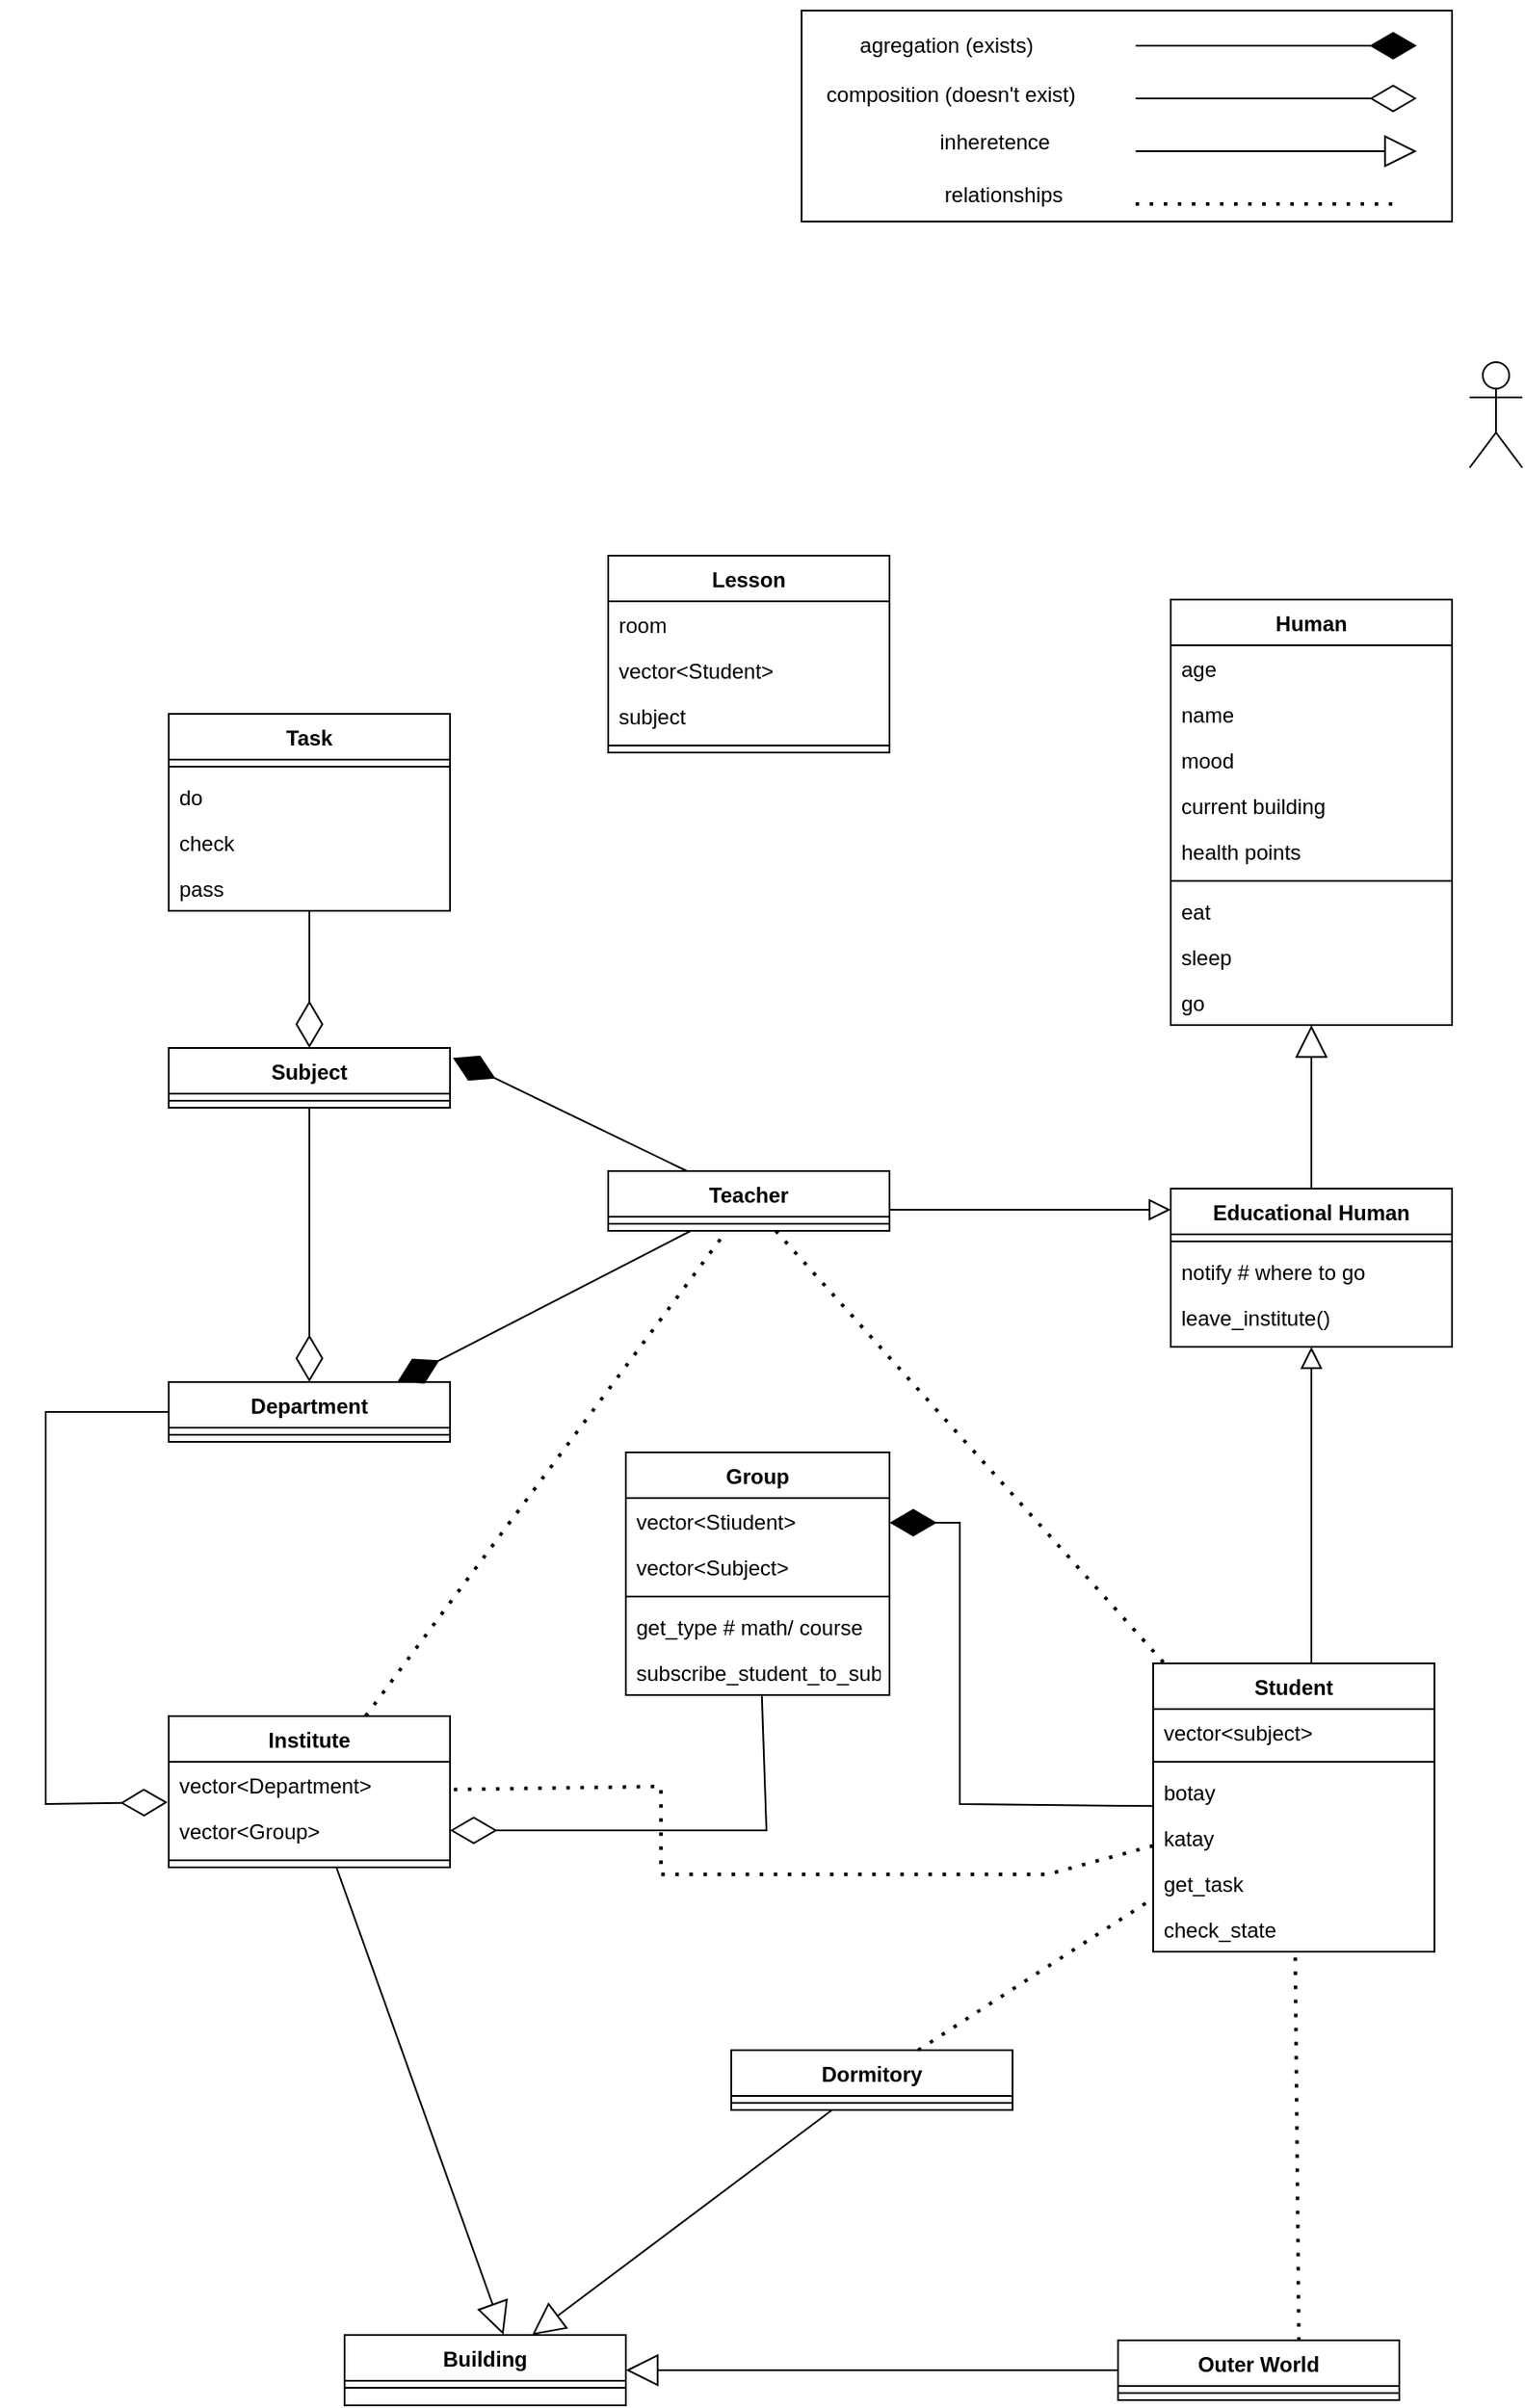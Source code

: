 <mxfile version="20.4.0" type="github">
  <diagram id="C5RBs43oDa-KdzZeNtuy" name="Page-1">
    <mxGraphModel dx="1038" dy="539" grid="1" gridSize="10" guides="1" tooltips="1" connect="1" arrows="1" fold="1" page="1" pageScale="1" pageWidth="827" pageHeight="1169" math="0" shadow="0">
      <root>
        <mxCell id="WIyWlLk6GJQsqaUBKTNV-0" />
        <mxCell id="WIyWlLk6GJQsqaUBKTNV-1" parent="WIyWlLk6GJQsqaUBKTNV-0" />
        <mxCell id="woFlV1oVEV1j4pW9QUOj-0" value="" style="rounded=0;whiteSpace=wrap;html=1;" parent="WIyWlLk6GJQsqaUBKTNV-1" vertex="1">
          <mxGeometry x="590" y="540" width="370" height="120" as="geometry" />
        </mxCell>
        <mxCell id="woFlV1oVEV1j4pW9QUOj-1" value="Educational Human&#xa;" style="swimlane;fontStyle=1;align=center;verticalAlign=top;childLayout=stackLayout;horizontal=1;startSize=26;horizontalStack=0;resizeParent=1;resizeLast=0;collapsible=1;marginBottom=0;rounded=0;shadow=0;strokeWidth=1;" parent="WIyWlLk6GJQsqaUBKTNV-1" vertex="1">
          <mxGeometry x="800" y="1210" width="160" height="90" as="geometry">
            <mxRectangle x="230" y="140" width="160" height="26" as="alternateBounds" />
          </mxGeometry>
        </mxCell>
        <mxCell id="woFlV1oVEV1j4pW9QUOj-2" value="" style="line;html=1;strokeWidth=1;align=left;verticalAlign=middle;spacingTop=-1;spacingLeft=3;spacingRight=3;rotatable=0;labelPosition=right;points=[];portConstraint=eastwest;" parent="woFlV1oVEV1j4pW9QUOj-1" vertex="1">
          <mxGeometry y="26" width="160" height="8" as="geometry" />
        </mxCell>
        <mxCell id="woFlV1oVEV1j4pW9QUOj-3" value="notify # where to go" style="text;align=left;verticalAlign=top;spacingLeft=4;spacingRight=4;overflow=hidden;rotatable=0;points=[[0,0.5],[1,0.5]];portConstraint=eastwest;" parent="woFlV1oVEV1j4pW9QUOj-1" vertex="1">
          <mxGeometry y="34" width="160" height="26" as="geometry" />
        </mxCell>
        <mxCell id="woFlV1oVEV1j4pW9QUOj-4" value="leave_institute()" style="text;strokeColor=none;fillColor=none;align=left;verticalAlign=top;spacingLeft=4;spacingRight=4;overflow=hidden;rotatable=0;points=[[0,0.5],[1,0.5]];portConstraint=eastwest;" parent="woFlV1oVEV1j4pW9QUOj-1" vertex="1">
          <mxGeometry y="60" width="160" height="26" as="geometry" />
        </mxCell>
        <mxCell id="woFlV1oVEV1j4pW9QUOj-5" value="Student" style="swimlane;fontStyle=1;align=center;verticalAlign=top;childLayout=stackLayout;horizontal=1;startSize=26;horizontalStack=0;resizeParent=1;resizeLast=0;collapsible=1;marginBottom=0;rounded=0;shadow=0;strokeWidth=1;" parent="WIyWlLk6GJQsqaUBKTNV-1" vertex="1">
          <mxGeometry x="790" y="1480" width="160" height="164" as="geometry">
            <mxRectangle x="130" y="380" width="160" height="26" as="alternateBounds" />
          </mxGeometry>
        </mxCell>
        <mxCell id="woFlV1oVEV1j4pW9QUOj-6" value="vector&lt;subject&gt;" style="text;align=left;verticalAlign=top;spacingLeft=4;spacingRight=4;overflow=hidden;rotatable=0;points=[[0,0.5],[1,0.5]];portConstraint=eastwest;" parent="woFlV1oVEV1j4pW9QUOj-5" vertex="1">
          <mxGeometry y="26" width="160" height="26" as="geometry" />
        </mxCell>
        <mxCell id="woFlV1oVEV1j4pW9QUOj-7" value="" style="line;html=1;strokeWidth=1;align=left;verticalAlign=middle;spacingTop=-1;spacingLeft=3;spacingRight=3;rotatable=0;labelPosition=right;points=[];portConstraint=eastwest;" parent="woFlV1oVEV1j4pW9QUOj-5" vertex="1">
          <mxGeometry y="52" width="160" height="8" as="geometry" />
        </mxCell>
        <mxCell id="woFlV1oVEV1j4pW9QUOj-8" value="botay" style="text;align=left;verticalAlign=top;spacingLeft=4;spacingRight=4;overflow=hidden;rotatable=0;points=[[0,0.5],[1,0.5]];portConstraint=eastwest;rounded=0;shadow=0;html=0;" parent="woFlV1oVEV1j4pW9QUOj-5" vertex="1">
          <mxGeometry y="60" width="160" height="26" as="geometry" />
        </mxCell>
        <mxCell id="woFlV1oVEV1j4pW9QUOj-9" value="katay" style="text;align=left;verticalAlign=top;spacingLeft=4;spacingRight=4;overflow=hidden;rotatable=0;points=[[0,0.5],[1,0.5]];portConstraint=eastwest;" parent="woFlV1oVEV1j4pW9QUOj-5" vertex="1">
          <mxGeometry y="86" width="160" height="26" as="geometry" />
        </mxCell>
        <mxCell id="woFlV1oVEV1j4pW9QUOj-10" value="get_task" style="text;strokeColor=none;fillColor=none;align=left;verticalAlign=top;spacingLeft=4;spacingRight=4;overflow=hidden;rotatable=0;points=[[0,0.5],[1,0.5]];portConstraint=eastwest;" parent="woFlV1oVEV1j4pW9QUOj-5" vertex="1">
          <mxGeometry y="112" width="160" height="26" as="geometry" />
        </mxCell>
        <mxCell id="woFlV1oVEV1j4pW9QUOj-11" value="check_state" style="text;strokeColor=none;fillColor=none;align=left;verticalAlign=top;spacingLeft=4;spacingRight=4;overflow=hidden;rotatable=0;points=[[0,0.5],[1,0.5]];portConstraint=eastwest;" parent="woFlV1oVEV1j4pW9QUOj-5" vertex="1">
          <mxGeometry y="138" width="160" height="26" as="geometry" />
        </mxCell>
        <mxCell id="woFlV1oVEV1j4pW9QUOj-12" value="" style="endArrow=block;endSize=10;endFill=0;shadow=0;strokeWidth=1;rounded=0;edgeStyle=elbowEdgeStyle;elbow=vertical;" parent="WIyWlLk6GJQsqaUBKTNV-1" source="woFlV1oVEV1j4pW9QUOj-5" target="woFlV1oVEV1j4pW9QUOj-1" edge="1">
          <mxGeometry width="160" relative="1" as="geometry">
            <mxPoint x="360" y="1363" as="sourcePoint" />
            <mxPoint x="360" y="1363" as="targetPoint" />
            <Array as="points">
              <mxPoint x="880" y="1420" />
            </Array>
          </mxGeometry>
        </mxCell>
        <mxCell id="woFlV1oVEV1j4pW9QUOj-13" value="Teacher" style="swimlane;fontStyle=1;align=center;verticalAlign=top;childLayout=stackLayout;horizontal=1;startSize=26;horizontalStack=0;resizeParent=1;resizeLast=0;collapsible=1;marginBottom=0;rounded=0;shadow=0;strokeWidth=1;" parent="WIyWlLk6GJQsqaUBKTNV-1" vertex="1">
          <mxGeometry x="480" y="1200" width="160" height="34" as="geometry">
            <mxRectangle x="340" y="380" width="170" height="26" as="alternateBounds" />
          </mxGeometry>
        </mxCell>
        <mxCell id="woFlV1oVEV1j4pW9QUOj-14" value="" style="line;html=1;strokeWidth=1;align=left;verticalAlign=middle;spacingTop=-1;spacingLeft=3;spacingRight=3;rotatable=0;labelPosition=right;points=[];portConstraint=eastwest;" parent="woFlV1oVEV1j4pW9QUOj-13" vertex="1">
          <mxGeometry y="26" width="160" height="8" as="geometry" />
        </mxCell>
        <mxCell id="woFlV1oVEV1j4pW9QUOj-15" value="" style="endArrow=block;endSize=10;endFill=0;shadow=0;strokeWidth=1;rounded=0;edgeStyle=elbowEdgeStyle;elbow=vertical;" parent="WIyWlLk6GJQsqaUBKTNV-1" source="woFlV1oVEV1j4pW9QUOj-13" target="woFlV1oVEV1j4pW9QUOj-1" edge="1">
          <mxGeometry width="160" relative="1" as="geometry">
            <mxPoint x="370" y="1533" as="sourcePoint" />
            <mxPoint x="470" y="1431" as="targetPoint" />
          </mxGeometry>
        </mxCell>
        <mxCell id="woFlV1oVEV1j4pW9QUOj-16" value="Institute" style="swimlane;fontStyle=1;align=center;verticalAlign=top;childLayout=stackLayout;horizontal=1;startSize=26;horizontalStack=0;resizeParent=1;resizeLast=0;collapsible=1;marginBottom=0;rounded=0;shadow=0;strokeWidth=1;" parent="WIyWlLk6GJQsqaUBKTNV-1" vertex="1">
          <mxGeometry x="230" y="1510" width="160" height="86" as="geometry">
            <mxRectangle x="550" y="140" width="160" height="26" as="alternateBounds" />
          </mxGeometry>
        </mxCell>
        <mxCell id="woFlV1oVEV1j4pW9QUOj-17" value="vector&lt;Department&gt;" style="text;align=left;verticalAlign=top;spacingLeft=4;spacingRight=4;overflow=hidden;rotatable=0;points=[[0,0.5],[1,0.5]];portConstraint=eastwest;rounded=0;shadow=0;html=0;" parent="woFlV1oVEV1j4pW9QUOj-16" vertex="1">
          <mxGeometry y="26" width="160" height="26" as="geometry" />
        </mxCell>
        <mxCell id="woFlV1oVEV1j4pW9QUOj-18" value="vector&lt;Group&gt;" style="text;align=left;verticalAlign=top;spacingLeft=4;spacingRight=4;overflow=hidden;rotatable=0;points=[[0,0.5],[1,0.5]];portConstraint=eastwest;" parent="woFlV1oVEV1j4pW9QUOj-16" vertex="1">
          <mxGeometry y="52" width="160" height="26" as="geometry" />
        </mxCell>
        <mxCell id="woFlV1oVEV1j4pW9QUOj-19" value="" style="line;html=1;strokeWidth=1;align=left;verticalAlign=middle;spacingTop=-1;spacingLeft=3;spacingRight=3;rotatable=0;labelPosition=right;points=[];portConstraint=eastwest;" parent="woFlV1oVEV1j4pW9QUOj-16" vertex="1">
          <mxGeometry y="78" width="160" height="8" as="geometry" />
        </mxCell>
        <mxCell id="woFlV1oVEV1j4pW9QUOj-20" value="Dormitory" style="swimlane;fontStyle=1;align=center;verticalAlign=top;childLayout=stackLayout;horizontal=1;startSize=26;horizontalStack=0;resizeParent=1;resizeParentMax=0;resizeLast=0;collapsible=1;marginBottom=0;" parent="WIyWlLk6GJQsqaUBKTNV-1" vertex="1">
          <mxGeometry x="550" y="1700" width="160" height="34" as="geometry" />
        </mxCell>
        <mxCell id="woFlV1oVEV1j4pW9QUOj-21" value="" style="line;strokeWidth=1;fillColor=none;align=left;verticalAlign=middle;spacingTop=-1;spacingLeft=3;spacingRight=3;rotatable=0;labelPosition=right;points=[];portConstraint=eastwest;strokeColor=inherit;" parent="woFlV1oVEV1j4pW9QUOj-20" vertex="1">
          <mxGeometry y="26" width="160" height="8" as="geometry" />
        </mxCell>
        <mxCell id="woFlV1oVEV1j4pW9QUOj-22" value="" style="endArrow=none;dashed=1;html=1;dashPattern=1 3;strokeWidth=2;rounded=0;startArrow=none;" parent="WIyWlLk6GJQsqaUBKTNV-1" source="woFlV1oVEV1j4pW9QUOj-5" target="woFlV1oVEV1j4pW9QUOj-16" edge="1">
          <mxGeometry width="50" height="50" relative="1" as="geometry">
            <mxPoint x="550" y="1730" as="sourcePoint" />
            <mxPoint x="600" y="1680" as="targetPoint" />
            <Array as="points">
              <mxPoint x="730" y="1600" />
              <mxPoint x="510" y="1600" />
              <mxPoint x="510" y="1550" />
            </Array>
          </mxGeometry>
        </mxCell>
        <mxCell id="woFlV1oVEV1j4pW9QUOj-23" value="" style="endArrow=none;dashed=1;html=1;dashPattern=1 3;strokeWidth=2;rounded=0;" parent="WIyWlLk6GJQsqaUBKTNV-1" source="woFlV1oVEV1j4pW9QUOj-16" target="woFlV1oVEV1j4pW9QUOj-13" edge="1">
          <mxGeometry width="50" height="50" relative="1" as="geometry">
            <mxPoint x="720" y="1700" as="sourcePoint" />
            <mxPoint x="770" y="1650" as="targetPoint" />
          </mxGeometry>
        </mxCell>
        <mxCell id="woFlV1oVEV1j4pW9QUOj-24" value="Outer World&#xa;" style="swimlane;fontStyle=1;align=center;verticalAlign=top;childLayout=stackLayout;horizontal=1;startSize=26;horizontalStack=0;resizeParent=1;resizeParentMax=0;resizeLast=0;collapsible=1;marginBottom=0;" parent="WIyWlLk6GJQsqaUBKTNV-1" vertex="1">
          <mxGeometry x="770" y="1865" width="160" height="34" as="geometry" />
        </mxCell>
        <mxCell id="woFlV1oVEV1j4pW9QUOj-25" value="" style="line;strokeWidth=1;fillColor=none;align=left;verticalAlign=middle;spacingTop=-1;spacingLeft=3;spacingRight=3;rotatable=0;labelPosition=right;points=[];portConstraint=eastwest;strokeColor=inherit;" parent="woFlV1oVEV1j4pW9QUOj-24" vertex="1">
          <mxGeometry y="26" width="160" height="8" as="geometry" />
        </mxCell>
        <mxCell id="woFlV1oVEV1j4pW9QUOj-26" value="" style="endArrow=none;dashed=1;html=1;dashPattern=1 3;strokeWidth=2;rounded=0;" parent="WIyWlLk6GJQsqaUBKTNV-1" source="woFlV1oVEV1j4pW9QUOj-20" target="woFlV1oVEV1j4pW9QUOj-5" edge="1">
          <mxGeometry width="50" height="50" relative="1" as="geometry">
            <mxPoint x="550" y="1800" as="sourcePoint" />
            <mxPoint x="600" y="1750" as="targetPoint" />
          </mxGeometry>
        </mxCell>
        <mxCell id="woFlV1oVEV1j4pW9QUOj-27" value="" style="endArrow=none;dashed=1;html=1;dashPattern=1 3;strokeWidth=2;rounded=0;exitX=0.643;exitY=0.007;exitDx=0;exitDy=0;exitPerimeter=0;" parent="WIyWlLk6GJQsqaUBKTNV-1" source="woFlV1oVEV1j4pW9QUOj-24" target="woFlV1oVEV1j4pW9QUOj-5" edge="1">
          <mxGeometry width="50" height="50" relative="1" as="geometry">
            <mxPoint x="550" y="1800" as="sourcePoint" />
            <mxPoint x="600" y="1750" as="targetPoint" />
          </mxGeometry>
        </mxCell>
        <mxCell id="woFlV1oVEV1j4pW9QUOj-28" value="Human" style="swimlane;fontStyle=1;align=center;verticalAlign=top;childLayout=stackLayout;horizontal=1;startSize=26;horizontalStack=0;resizeParent=1;resizeParentMax=0;resizeLast=0;collapsible=1;marginBottom=0;" parent="WIyWlLk6GJQsqaUBKTNV-1" vertex="1">
          <mxGeometry x="800" y="875" width="160" height="242" as="geometry" />
        </mxCell>
        <mxCell id="woFlV1oVEV1j4pW9QUOj-29" value="age" style="text;strokeColor=none;fillColor=none;align=left;verticalAlign=top;spacingLeft=4;spacingRight=4;overflow=hidden;rotatable=0;points=[[0,0.5],[1,0.5]];portConstraint=eastwest;" parent="woFlV1oVEV1j4pW9QUOj-28" vertex="1">
          <mxGeometry y="26" width="160" height="26" as="geometry" />
        </mxCell>
        <mxCell id="woFlV1oVEV1j4pW9QUOj-30" value="name" style="text;strokeColor=none;fillColor=none;align=left;verticalAlign=top;spacingLeft=4;spacingRight=4;overflow=hidden;rotatable=0;points=[[0,0.5],[1,0.5]];portConstraint=eastwest;" parent="woFlV1oVEV1j4pW9QUOj-28" vertex="1">
          <mxGeometry y="52" width="160" height="26" as="geometry" />
        </mxCell>
        <mxCell id="woFlV1oVEV1j4pW9QUOj-31" value="mood&#xa;" style="text;strokeColor=none;fillColor=none;align=left;verticalAlign=top;spacingLeft=4;spacingRight=4;overflow=hidden;rotatable=0;points=[[0,0.5],[1,0.5]];portConstraint=eastwest;" parent="woFlV1oVEV1j4pW9QUOj-28" vertex="1">
          <mxGeometry y="78" width="160" height="26" as="geometry" />
        </mxCell>
        <mxCell id="woFlV1oVEV1j4pW9QUOj-32" value="current building" style="text;strokeColor=none;fillColor=none;align=left;verticalAlign=top;spacingLeft=4;spacingRight=4;overflow=hidden;rotatable=0;points=[[0,0.5],[1,0.5]];portConstraint=eastwest;" parent="woFlV1oVEV1j4pW9QUOj-28" vertex="1">
          <mxGeometry y="104" width="160" height="26" as="geometry" />
        </mxCell>
        <mxCell id="woFlV1oVEV1j4pW9QUOj-33" value="health points" style="text;strokeColor=none;fillColor=none;align=left;verticalAlign=top;spacingLeft=4;spacingRight=4;overflow=hidden;rotatable=0;points=[[0,0.5],[1,0.5]];portConstraint=eastwest;" parent="woFlV1oVEV1j4pW9QUOj-28" vertex="1">
          <mxGeometry y="130" width="160" height="26" as="geometry" />
        </mxCell>
        <mxCell id="woFlV1oVEV1j4pW9QUOj-34" value="" style="line;strokeWidth=1;fillColor=none;align=left;verticalAlign=middle;spacingTop=-1;spacingLeft=3;spacingRight=3;rotatable=0;labelPosition=right;points=[];portConstraint=eastwest;strokeColor=inherit;" parent="woFlV1oVEV1j4pW9QUOj-28" vertex="1">
          <mxGeometry y="156" width="160" height="8" as="geometry" />
        </mxCell>
        <mxCell id="woFlV1oVEV1j4pW9QUOj-35" value="eat" style="text;strokeColor=none;fillColor=none;align=left;verticalAlign=top;spacingLeft=4;spacingRight=4;overflow=hidden;rotatable=0;points=[[0,0.5],[1,0.5]];portConstraint=eastwest;" parent="woFlV1oVEV1j4pW9QUOj-28" vertex="1">
          <mxGeometry y="164" width="160" height="26" as="geometry" />
        </mxCell>
        <mxCell id="woFlV1oVEV1j4pW9QUOj-36" value="sleep" style="text;strokeColor=none;fillColor=none;align=left;verticalAlign=top;spacingLeft=4;spacingRight=4;overflow=hidden;rotatable=0;points=[[0,0.5],[1,0.5]];portConstraint=eastwest;" parent="woFlV1oVEV1j4pW9QUOj-28" vertex="1">
          <mxGeometry y="190" width="160" height="26" as="geometry" />
        </mxCell>
        <mxCell id="woFlV1oVEV1j4pW9QUOj-37" value="go&#xa;" style="text;strokeColor=none;fillColor=none;align=left;verticalAlign=top;spacingLeft=4;spacingRight=4;overflow=hidden;rotatable=0;points=[[0,0.5],[1,0.5]];portConstraint=eastwest;" parent="woFlV1oVEV1j4pW9QUOj-28" vertex="1">
          <mxGeometry y="216" width="160" height="26" as="geometry" />
        </mxCell>
        <mxCell id="woFlV1oVEV1j4pW9QUOj-38" value="Building" style="swimlane;fontStyle=1;align=center;verticalAlign=top;childLayout=stackLayout;horizontal=1;startSize=26;horizontalStack=0;resizeParent=1;resizeLast=0;collapsible=1;marginBottom=0;rounded=0;shadow=0;strokeWidth=1;" parent="WIyWlLk6GJQsqaUBKTNV-1" vertex="1">
          <mxGeometry x="330" y="1862" width="160" height="40" as="geometry">
            <mxRectangle x="550" y="140" width="160" height="26" as="alternateBounds" />
          </mxGeometry>
        </mxCell>
        <mxCell id="woFlV1oVEV1j4pW9QUOj-39" value="" style="line;html=1;strokeWidth=1;align=left;verticalAlign=middle;spacingTop=-1;spacingLeft=3;spacingRight=3;rotatable=0;labelPosition=right;points=[];portConstraint=eastwest;" parent="woFlV1oVEV1j4pW9QUOj-38" vertex="1">
          <mxGeometry y="26" width="160" height="8" as="geometry" />
        </mxCell>
        <mxCell id="woFlV1oVEV1j4pW9QUOj-40" value="" style="endArrow=block;endSize=16;endFill=0;html=1;rounded=0;" parent="WIyWlLk6GJQsqaUBKTNV-1" source="woFlV1oVEV1j4pW9QUOj-24" target="woFlV1oVEV1j4pW9QUOj-38" edge="1">
          <mxGeometry width="160" relative="1" as="geometry">
            <mxPoint x="480" y="1910" as="sourcePoint" />
            <mxPoint x="640" y="1910" as="targetPoint" />
          </mxGeometry>
        </mxCell>
        <mxCell id="woFlV1oVEV1j4pW9QUOj-41" value="" style="endArrow=block;endSize=16;endFill=0;html=1;rounded=0;entryX=0.565;entryY=-0.005;entryDx=0;entryDy=0;entryPerimeter=0;" parent="WIyWlLk6GJQsqaUBKTNV-1" source="woFlV1oVEV1j4pW9QUOj-16" target="woFlV1oVEV1j4pW9QUOj-38" edge="1">
          <mxGeometry width="160" relative="1" as="geometry">
            <mxPoint x="479.736" y="1836" as="sourcePoint" />
            <mxPoint x="505.547" y="1950" as="targetPoint" />
          </mxGeometry>
        </mxCell>
        <mxCell id="woFlV1oVEV1j4pW9QUOj-42" value="" style="endArrow=block;endSize=16;endFill=0;html=1;rounded=0;" parent="WIyWlLk6GJQsqaUBKTNV-1" source="woFlV1oVEV1j4pW9QUOj-20" target="woFlV1oVEV1j4pW9QUOj-38" edge="1">
          <mxGeometry width="160" relative="1" as="geometry">
            <mxPoint x="489.736" y="1846" as="sourcePoint" />
            <mxPoint x="515.547" y="1960" as="targetPoint" />
          </mxGeometry>
        </mxCell>
        <mxCell id="woFlV1oVEV1j4pW9QUOj-43" value="" style="endArrow=block;endSize=16;endFill=0;html=1;rounded=0;" parent="WIyWlLk6GJQsqaUBKTNV-1" source="woFlV1oVEV1j4pW9QUOj-1" target="woFlV1oVEV1j4pW9QUOj-28" edge="1">
          <mxGeometry width="160" relative="1" as="geometry">
            <mxPoint x="639.996" y="1292" as="sourcePoint" />
            <mxPoint x="665.807" y="1406" as="targetPoint" />
          </mxGeometry>
        </mxCell>
        <mxCell id="woFlV1oVEV1j4pW9QUOj-44" value="" style="endArrow=none;dashed=1;html=1;dashPattern=1 3;strokeWidth=2;rounded=0;" parent="WIyWlLk6GJQsqaUBKTNV-1" source="woFlV1oVEV1j4pW9QUOj-13" target="woFlV1oVEV1j4pW9QUOj-5" edge="1">
          <mxGeometry width="50" height="50" relative="1" as="geometry">
            <mxPoint x="722.88" y="1810.602" as="sourcePoint" />
            <mxPoint x="707.255" y="1634" as="targetPoint" />
          </mxGeometry>
        </mxCell>
        <mxCell id="woFlV1oVEV1j4pW9QUOj-45" value="Group" style="swimlane;fontStyle=1;align=center;verticalAlign=top;childLayout=stackLayout;horizontal=1;startSize=26;horizontalStack=0;resizeParent=1;resizeParentMax=0;resizeLast=0;collapsible=1;marginBottom=0;" parent="WIyWlLk6GJQsqaUBKTNV-1" vertex="1">
          <mxGeometry x="490" y="1360" width="150" height="138" as="geometry" />
        </mxCell>
        <mxCell id="woFlV1oVEV1j4pW9QUOj-46" value="vector&lt;Stiudent&gt;" style="text;strokeColor=none;fillColor=none;align=left;verticalAlign=top;spacingLeft=4;spacingRight=4;overflow=hidden;rotatable=0;points=[[0,0.5],[1,0.5]];portConstraint=eastwest;" parent="woFlV1oVEV1j4pW9QUOj-45" vertex="1">
          <mxGeometry y="26" width="150" height="26" as="geometry" />
        </mxCell>
        <mxCell id="woFlV1oVEV1j4pW9QUOj-47" value="vector&lt;Subject&gt;" style="text;strokeColor=none;fillColor=none;align=left;verticalAlign=top;spacingLeft=4;spacingRight=4;overflow=hidden;rotatable=0;points=[[0,0.5],[1,0.5]];portConstraint=eastwest;" parent="woFlV1oVEV1j4pW9QUOj-45" vertex="1">
          <mxGeometry y="52" width="150" height="26" as="geometry" />
        </mxCell>
        <mxCell id="woFlV1oVEV1j4pW9QUOj-48" value="" style="line;strokeWidth=1;fillColor=none;align=left;verticalAlign=middle;spacingTop=-1;spacingLeft=3;spacingRight=3;rotatable=0;labelPosition=right;points=[];portConstraint=eastwest;strokeColor=inherit;" parent="woFlV1oVEV1j4pW9QUOj-45" vertex="1">
          <mxGeometry y="78" width="150" height="8" as="geometry" />
        </mxCell>
        <mxCell id="woFlV1oVEV1j4pW9QUOj-49" value="get_type # math/ course" style="text;strokeColor=none;fillColor=none;align=left;verticalAlign=top;spacingLeft=4;spacingRight=4;overflow=hidden;rotatable=0;points=[[0,0.5],[1,0.5]];portConstraint=eastwest;" parent="woFlV1oVEV1j4pW9QUOj-45" vertex="1">
          <mxGeometry y="86" width="150" height="26" as="geometry" />
        </mxCell>
        <mxCell id="woFlV1oVEV1j4pW9QUOj-50" value="subscribe_student_to_subject" style="text;strokeColor=none;fillColor=none;align=left;verticalAlign=top;spacingLeft=4;spacingRight=4;overflow=hidden;rotatable=0;points=[[0,0.5],[1,0.5]];portConstraint=eastwest;" parent="woFlV1oVEV1j4pW9QUOj-45" vertex="1">
          <mxGeometry y="112" width="150" height="26" as="geometry" />
        </mxCell>
        <mxCell id="woFlV1oVEV1j4pW9QUOj-51" value="" style="endArrow=diamondThin;endFill=0;endSize=24;html=1;rounded=0;entryX=1;entryY=0.5;entryDx=0;entryDy=0;" parent="WIyWlLk6GJQsqaUBKTNV-1" source="woFlV1oVEV1j4pW9QUOj-45" target="woFlV1oVEV1j4pW9QUOj-18" edge="1">
          <mxGeometry width="160" relative="1" as="geometry">
            <mxPoint x="480" y="1540" as="sourcePoint" />
            <mxPoint x="640" y="1540" as="targetPoint" />
            <Array as="points">
              <mxPoint x="570" y="1575" />
            </Array>
          </mxGeometry>
        </mxCell>
        <mxCell id="woFlV1oVEV1j4pW9QUOj-52" value="" style="endArrow=diamondThin;endFill=1;endSize=24;html=1;rounded=0;" parent="WIyWlLk6GJQsqaUBKTNV-1" source="woFlV1oVEV1j4pW9QUOj-5" target="woFlV1oVEV1j4pW9QUOj-46" edge="1">
          <mxGeometry width="160" relative="1" as="geometry">
            <mxPoint x="480" y="1540" as="sourcePoint" />
            <mxPoint x="640" y="1540" as="targetPoint" />
            <Array as="points">
              <mxPoint x="680" y="1560" />
              <mxPoint x="680" y="1520" />
              <mxPoint x="680" y="1400" />
              <mxPoint x="640" y="1400" />
            </Array>
          </mxGeometry>
        </mxCell>
        <mxCell id="woFlV1oVEV1j4pW9QUOj-53" value="Department" style="swimlane;fontStyle=1;align=center;verticalAlign=top;childLayout=stackLayout;horizontal=1;startSize=26;horizontalStack=0;resizeParent=1;resizeParentMax=0;resizeLast=0;collapsible=1;marginBottom=0;" parent="WIyWlLk6GJQsqaUBKTNV-1" vertex="1">
          <mxGeometry x="230" y="1320" width="160" height="34" as="geometry" />
        </mxCell>
        <mxCell id="woFlV1oVEV1j4pW9QUOj-54" value="" style="line;strokeWidth=1;fillColor=none;align=left;verticalAlign=middle;spacingTop=-1;spacingLeft=3;spacingRight=3;rotatable=0;labelPosition=right;points=[];portConstraint=eastwest;strokeColor=inherit;" parent="woFlV1oVEV1j4pW9QUOj-53" vertex="1">
          <mxGeometry y="26" width="160" height="8" as="geometry" />
        </mxCell>
        <mxCell id="woFlV1oVEV1j4pW9QUOj-55" value="" style="endArrow=diamondThin;endFill=0;endSize=24;html=1;rounded=0;entryX=-0.004;entryY=0.885;entryDx=0;entryDy=0;entryPerimeter=0;" parent="WIyWlLk6GJQsqaUBKTNV-1" source="woFlV1oVEV1j4pW9QUOj-53" target="woFlV1oVEV1j4pW9QUOj-17" edge="1">
          <mxGeometry width="160" relative="1" as="geometry">
            <mxPoint x="480" y="1490" as="sourcePoint" />
            <mxPoint x="640" y="1490" as="targetPoint" />
            <Array as="points">
              <mxPoint x="160" y="1337" />
              <mxPoint x="160" y="1560" />
            </Array>
          </mxGeometry>
        </mxCell>
        <mxCell id="woFlV1oVEV1j4pW9QUOj-56" value="" style="endArrow=diamondThin;endFill=1;endSize=24;html=1;rounded=0;" parent="WIyWlLk6GJQsqaUBKTNV-1" source="woFlV1oVEV1j4pW9QUOj-13" target="woFlV1oVEV1j4pW9QUOj-53" edge="1">
          <mxGeometry width="160" relative="1" as="geometry">
            <mxPoint x="180" y="1330" as="sourcePoint" />
            <mxPoint x="340" y="1330" as="targetPoint" />
            <Array as="points">
              <mxPoint x="360" y="1320" />
            </Array>
          </mxGeometry>
        </mxCell>
        <mxCell id="woFlV1oVEV1j4pW9QUOj-57" value="Subject" style="swimlane;fontStyle=1;align=center;verticalAlign=top;childLayout=stackLayout;horizontal=1;startSize=26;horizontalStack=0;resizeParent=1;resizeParentMax=0;resizeLast=0;collapsible=1;marginBottom=0;" parent="WIyWlLk6GJQsqaUBKTNV-1" vertex="1">
          <mxGeometry x="230" y="1130" width="160" height="34" as="geometry" />
        </mxCell>
        <mxCell id="woFlV1oVEV1j4pW9QUOj-58" value="" style="line;strokeWidth=1;fillColor=none;align=left;verticalAlign=middle;spacingTop=-1;spacingLeft=3;spacingRight=3;rotatable=0;labelPosition=right;points=[];portConstraint=eastwest;strokeColor=inherit;" parent="woFlV1oVEV1j4pW9QUOj-57" vertex="1">
          <mxGeometry y="26" width="160" height="8" as="geometry" />
        </mxCell>
        <mxCell id="woFlV1oVEV1j4pW9QUOj-59" value="" style="endArrow=diamondThin;endFill=0;endSize=24;html=1;rounded=0;" parent="WIyWlLk6GJQsqaUBKTNV-1" source="woFlV1oVEV1j4pW9QUOj-57" target="woFlV1oVEV1j4pW9QUOj-53" edge="1">
          <mxGeometry width="160" relative="1" as="geometry">
            <mxPoint x="300.96" y="1136.34" as="sourcePoint" />
            <mxPoint x="340" y="1234.58" as="targetPoint" />
          </mxGeometry>
        </mxCell>
        <mxCell id="woFlV1oVEV1j4pW9QUOj-60" value="" style="endArrow=diamondThin;endFill=1;endSize=24;html=1;rounded=0;entryX=1.01;entryY=0.167;entryDx=0;entryDy=0;entryPerimeter=0;" parent="WIyWlLk6GJQsqaUBKTNV-1" source="woFlV1oVEV1j4pW9QUOj-13" target="woFlV1oVEV1j4pW9QUOj-57" edge="1">
          <mxGeometry width="160" relative="1" as="geometry">
            <mxPoint x="590" y="1049.0" as="sourcePoint" />
            <mxPoint x="510" y="1060" as="targetPoint" />
            <Array as="points" />
          </mxGeometry>
        </mxCell>
        <mxCell id="woFlV1oVEV1j4pW9QUOj-61" value="Task" style="swimlane;fontStyle=1;align=center;verticalAlign=top;childLayout=stackLayout;horizontal=1;startSize=26;horizontalStack=0;resizeParent=1;resizeParentMax=0;resizeLast=0;collapsible=1;marginBottom=0;" parent="WIyWlLk6GJQsqaUBKTNV-1" vertex="1">
          <mxGeometry x="230" y="940" width="160" height="112" as="geometry" />
        </mxCell>
        <mxCell id="woFlV1oVEV1j4pW9QUOj-62" value="" style="line;strokeWidth=1;fillColor=none;align=left;verticalAlign=middle;spacingTop=-1;spacingLeft=3;spacingRight=3;rotatable=0;labelPosition=right;points=[];portConstraint=eastwest;strokeColor=inherit;" parent="woFlV1oVEV1j4pW9QUOj-61" vertex="1">
          <mxGeometry y="26" width="160" height="8" as="geometry" />
        </mxCell>
        <mxCell id="woFlV1oVEV1j4pW9QUOj-63" value="do" style="text;strokeColor=none;fillColor=none;align=left;verticalAlign=top;spacingLeft=4;spacingRight=4;overflow=hidden;rotatable=0;points=[[0,0.5],[1,0.5]];portConstraint=eastwest;" parent="woFlV1oVEV1j4pW9QUOj-61" vertex="1">
          <mxGeometry y="34" width="160" height="26" as="geometry" />
        </mxCell>
        <mxCell id="woFlV1oVEV1j4pW9QUOj-64" value="check" style="text;strokeColor=none;fillColor=none;align=left;verticalAlign=top;spacingLeft=4;spacingRight=4;overflow=hidden;rotatable=0;points=[[0,0.5],[1,0.5]];portConstraint=eastwest;" parent="woFlV1oVEV1j4pW9QUOj-61" vertex="1">
          <mxGeometry y="60" width="160" height="26" as="geometry" />
        </mxCell>
        <mxCell id="woFlV1oVEV1j4pW9QUOj-65" value="pass" style="text;strokeColor=none;fillColor=none;align=left;verticalAlign=top;spacingLeft=4;spacingRight=4;overflow=hidden;rotatable=0;points=[[0,0.5],[1,0.5]];portConstraint=eastwest;" parent="woFlV1oVEV1j4pW9QUOj-61" vertex="1">
          <mxGeometry y="86" width="160" height="26" as="geometry" />
        </mxCell>
        <mxCell id="woFlV1oVEV1j4pW9QUOj-66" value="" style="endArrow=diamondThin;endFill=0;endSize=24;html=1;rounded=0;" parent="WIyWlLk6GJQsqaUBKTNV-1" source="woFlV1oVEV1j4pW9QUOj-61" target="woFlV1oVEV1j4pW9QUOj-57" edge="1">
          <mxGeometry width="160" relative="1" as="geometry">
            <mxPoint x="494" y="1050" as="sourcePoint" />
            <mxPoint x="654" y="1050" as="targetPoint" />
          </mxGeometry>
        </mxCell>
        <mxCell id="woFlV1oVEV1j4pW9QUOj-67" value="Lesson" style="swimlane;fontStyle=1;align=center;verticalAlign=top;childLayout=stackLayout;horizontal=1;startSize=26;horizontalStack=0;resizeParent=1;resizeParentMax=0;resizeLast=0;collapsible=1;marginBottom=0;" parent="WIyWlLk6GJQsqaUBKTNV-1" vertex="1">
          <mxGeometry x="480" y="850" width="160" height="112" as="geometry" />
        </mxCell>
        <mxCell id="woFlV1oVEV1j4pW9QUOj-68" value="room" style="text;strokeColor=none;fillColor=none;align=left;verticalAlign=top;spacingLeft=4;spacingRight=4;overflow=hidden;rotatable=0;points=[[0,0.5],[1,0.5]];portConstraint=eastwest;" parent="woFlV1oVEV1j4pW9QUOj-67" vertex="1">
          <mxGeometry y="26" width="160" height="26" as="geometry" />
        </mxCell>
        <mxCell id="woFlV1oVEV1j4pW9QUOj-69" value="vector&lt;Student&gt;" style="text;strokeColor=none;fillColor=none;align=left;verticalAlign=top;spacingLeft=4;spacingRight=4;overflow=hidden;rotatable=0;points=[[0,0.5],[1,0.5]];portConstraint=eastwest;" parent="woFlV1oVEV1j4pW9QUOj-67" vertex="1">
          <mxGeometry y="52" width="160" height="26" as="geometry" />
        </mxCell>
        <mxCell id="woFlV1oVEV1j4pW9QUOj-70" value="subject" style="text;strokeColor=none;fillColor=none;align=left;verticalAlign=top;spacingLeft=4;spacingRight=4;overflow=hidden;rotatable=0;points=[[0,0.5],[1,0.5]];portConstraint=eastwest;" parent="woFlV1oVEV1j4pW9QUOj-67" vertex="1">
          <mxGeometry y="78" width="160" height="26" as="geometry" />
        </mxCell>
        <mxCell id="woFlV1oVEV1j4pW9QUOj-71" value="" style="line;strokeWidth=1;fillColor=none;align=left;verticalAlign=middle;spacingTop=-1;spacingLeft=3;spacingRight=3;rotatable=0;labelPosition=right;points=[];portConstraint=eastwest;strokeColor=inherit;" parent="woFlV1oVEV1j4pW9QUOj-67" vertex="1">
          <mxGeometry y="104" width="160" height="8" as="geometry" />
        </mxCell>
        <mxCell id="woFlV1oVEV1j4pW9QUOj-72" value="" style="endArrow=diamondThin;endFill=1;endSize=24;html=1;rounded=0;" parent="WIyWlLk6GJQsqaUBKTNV-1" edge="1">
          <mxGeometry width="160" relative="1" as="geometry">
            <mxPoint x="780" y="560" as="sourcePoint" />
            <mxPoint x="940" y="560" as="targetPoint" />
          </mxGeometry>
        </mxCell>
        <mxCell id="woFlV1oVEV1j4pW9QUOj-73" value="" style="endArrow=diamondThin;endFill=0;endSize=24;html=1;rounded=0;" parent="WIyWlLk6GJQsqaUBKTNV-1" edge="1">
          <mxGeometry width="160" relative="1" as="geometry">
            <mxPoint x="780" y="590" as="sourcePoint" />
            <mxPoint x="940" y="590" as="targetPoint" />
          </mxGeometry>
        </mxCell>
        <mxCell id="woFlV1oVEV1j4pW9QUOj-74" value="" style="endArrow=block;endSize=16;endFill=0;html=1;rounded=0;" parent="WIyWlLk6GJQsqaUBKTNV-1" edge="1">
          <mxGeometry width="160" relative="1" as="geometry">
            <mxPoint x="780" y="620" as="sourcePoint" />
            <mxPoint x="940" y="620" as="targetPoint" />
          </mxGeometry>
        </mxCell>
        <mxCell id="woFlV1oVEV1j4pW9QUOj-75" value="" style="endArrow=none;dashed=1;html=1;dashPattern=1 3;strokeWidth=2;rounded=0;" parent="WIyWlLk6GJQsqaUBKTNV-1" edge="1">
          <mxGeometry width="50" height="50" relative="1" as="geometry">
            <mxPoint x="780" y="650" as="sourcePoint" />
            <mxPoint x="930" y="650" as="targetPoint" />
          </mxGeometry>
        </mxCell>
        <mxCell id="woFlV1oVEV1j4pW9QUOj-76" value="relationships" style="text;html=1;strokeColor=none;fillColor=none;align=center;verticalAlign=middle;whiteSpace=wrap;rounded=0;" parent="WIyWlLk6GJQsqaUBKTNV-1" vertex="1">
          <mxGeometry x="660" y="630" width="90" height="30" as="geometry" />
        </mxCell>
        <mxCell id="woFlV1oVEV1j4pW9QUOj-77" value="inheretence" style="text;html=1;strokeColor=none;fillColor=none;align=center;verticalAlign=middle;whiteSpace=wrap;rounded=0;" parent="WIyWlLk6GJQsqaUBKTNV-1" vertex="1">
          <mxGeometry x="660" y="600" width="80" height="30" as="geometry" />
        </mxCell>
        <mxCell id="woFlV1oVEV1j4pW9QUOj-78" value="agregation (exists)" style="text;html=1;strokeColor=none;fillColor=none;align=center;verticalAlign=middle;whiteSpace=wrap;rounded=0;" parent="WIyWlLk6GJQsqaUBKTNV-1" vertex="1">
          <mxGeometry x="560" y="545" width="225" height="30" as="geometry" />
        </mxCell>
        <mxCell id="woFlV1oVEV1j4pW9QUOj-79" value="composition (doesn&#39;t exist)" style="text;html=1;strokeColor=none;fillColor=none;align=center;verticalAlign=middle;whiteSpace=wrap;rounded=0;" parent="WIyWlLk6GJQsqaUBKTNV-1" vertex="1">
          <mxGeometry x="600" y="576" width="150" height="24" as="geometry" />
        </mxCell>
        <mxCell id="c0BRm0pyYl1ydU1t3Dmy-0" value="" style="shape=umlActor;verticalLabelPosition=bottom;verticalAlign=top;html=1;outlineConnect=0;" vertex="1" parent="WIyWlLk6GJQsqaUBKTNV-1">
          <mxGeometry x="970" y="740" width="30" height="60" as="geometry" />
        </mxCell>
      </root>
    </mxGraphModel>
  </diagram>
</mxfile>
